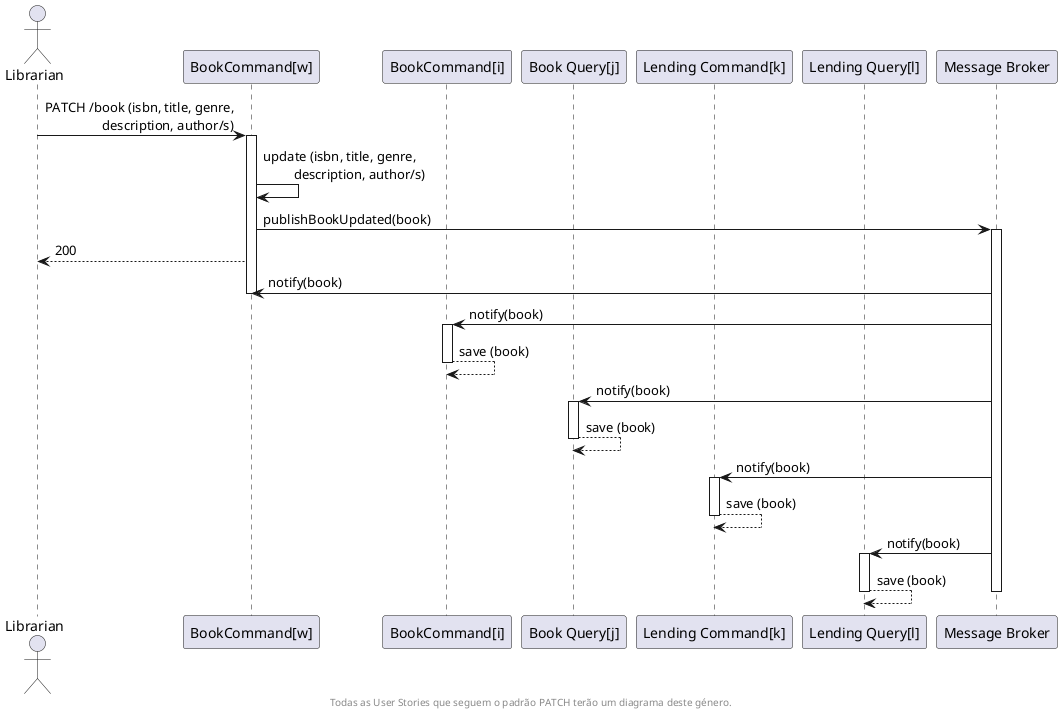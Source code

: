 @startuml

actor "Librarian" as U
participant "BookCommand[w]" as BMW
participant "BookCommand[i]" as BMI
participant "Book Query[j]" as BQ
participant "Lending Command[k]" as LC
participant "Lending Query[l]" as LQ

participant "Message Broker" as MB

U -> BMW : PATCH /book (isbn, title, genre,\n\t\t description, author/s)
activate BMW

BMW -> BMW : update (isbn, title, genre,\n\t description, author/s)

BMW -> MB : publishBookUpdated(book)
activate MB

BMW --> U: 200

MB -> BMW : notify(book)
deactivate BMW

MB -> BMI : notify(book)
activate BMI
BMI --> BMI : save (book)
deactivate BMI

MB -> BQ : notify(book)
activate BQ
BQ --> BQ : save (book)
deactivate BQ

MB -> LC : notify(book)
activate LC
LC --> LC : save (book)
deactivate LC

MB -> LQ : notify(book)
activate LQ
LQ --> LQ : save (book)
deactivate LQ

deactivate MB

footer Todas as User Stories que seguem o padrão PATCH terão um diagrama deste género.

@enduml
